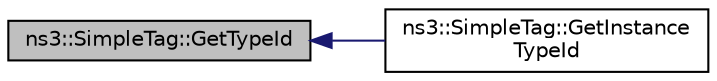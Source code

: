 digraph "ns3::SimpleTag::GetTypeId"
{
  edge [fontname="Helvetica",fontsize="10",labelfontname="Helvetica",labelfontsize="10"];
  node [fontname="Helvetica",fontsize="10",shape=record];
  rankdir="LR";
  Node1 [label="ns3::SimpleTag::GetTypeId",height=0.2,width=0.4,color="black", fillcolor="grey75", style="filled", fontcolor="black"];
  Node1 -> Node2 [dir="back",color="midnightblue",fontsize="10",style="solid"];
  Node2 [label="ns3::SimpleTag::GetInstance\lTypeId",height=0.2,width=0.4,color="black", fillcolor="white", style="filled",URL="$d5/d8a/classns3_1_1SimpleTag.html#a439d3869f9e359e13c32601b6b8ee09b"];
}
